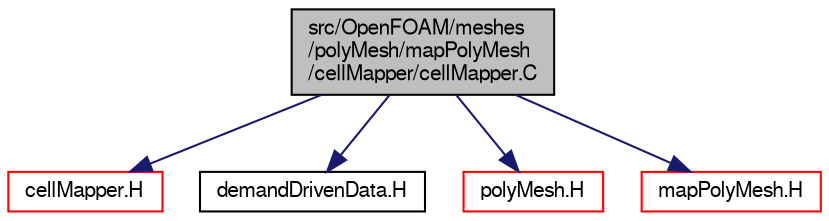 digraph "src/OpenFOAM/meshes/polyMesh/mapPolyMesh/cellMapper/cellMapper.C"
{
  bgcolor="transparent";
  edge [fontname="FreeSans",fontsize="10",labelfontname="FreeSans",labelfontsize="10"];
  node [fontname="FreeSans",fontsize="10",shape=record];
  Node0 [label="src/OpenFOAM/meshes\l/polyMesh/mapPolyMesh\l/cellMapper/cellMapper.C",height=0.2,width=0.4,color="black", fillcolor="grey75", style="filled", fontcolor="black"];
  Node0 -> Node1 [color="midnightblue",fontsize="10",style="solid",fontname="FreeSans"];
  Node1 [label="cellMapper.H",height=0.2,width=0.4,color="red",URL="$a11552.html"];
  Node0 -> Node84 [color="midnightblue",fontsize="10",style="solid",fontname="FreeSans"];
  Node84 [label="demandDrivenData.H",height=0.2,width=0.4,color="black",URL="$a10367.html",tooltip="Template functions to aid in the implementation of demand driven data. "];
  Node0 -> Node85 [color="midnightblue",fontsize="10",style="solid",fontname="FreeSans"];
  Node85 [label="polyMesh.H",height=0.2,width=0.4,color="red",URL="$a11630.html"];
  Node0 -> Node223 [color="midnightblue",fontsize="10",style="solid",fontname="FreeSans"];
  Node223 [label="mapPolyMesh.H",height=0.2,width=0.4,color="red",URL="$a11597.html"];
}
